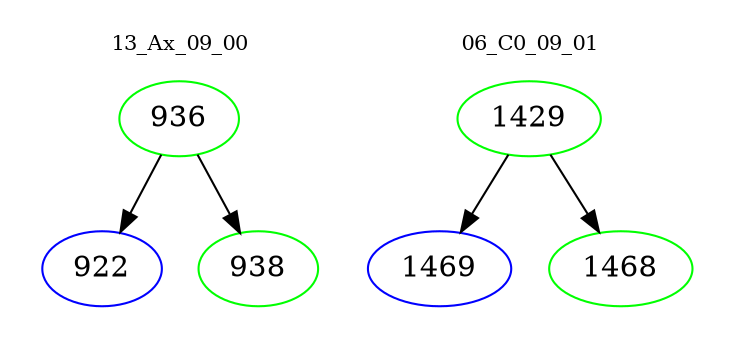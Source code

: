digraph{
subgraph cluster_0 {
color = white
label = "13_Ax_09_00";
fontsize=10;
T0_936 [label="936", color="green"]
T0_936 -> T0_922 [color="black"]
T0_922 [label="922", color="blue"]
T0_936 -> T0_938 [color="black"]
T0_938 [label="938", color="green"]
}
subgraph cluster_1 {
color = white
label = "06_C0_09_01";
fontsize=10;
T1_1429 [label="1429", color="green"]
T1_1429 -> T1_1469 [color="black"]
T1_1469 [label="1469", color="blue"]
T1_1429 -> T1_1468 [color="black"]
T1_1468 [label="1468", color="green"]
}
}
